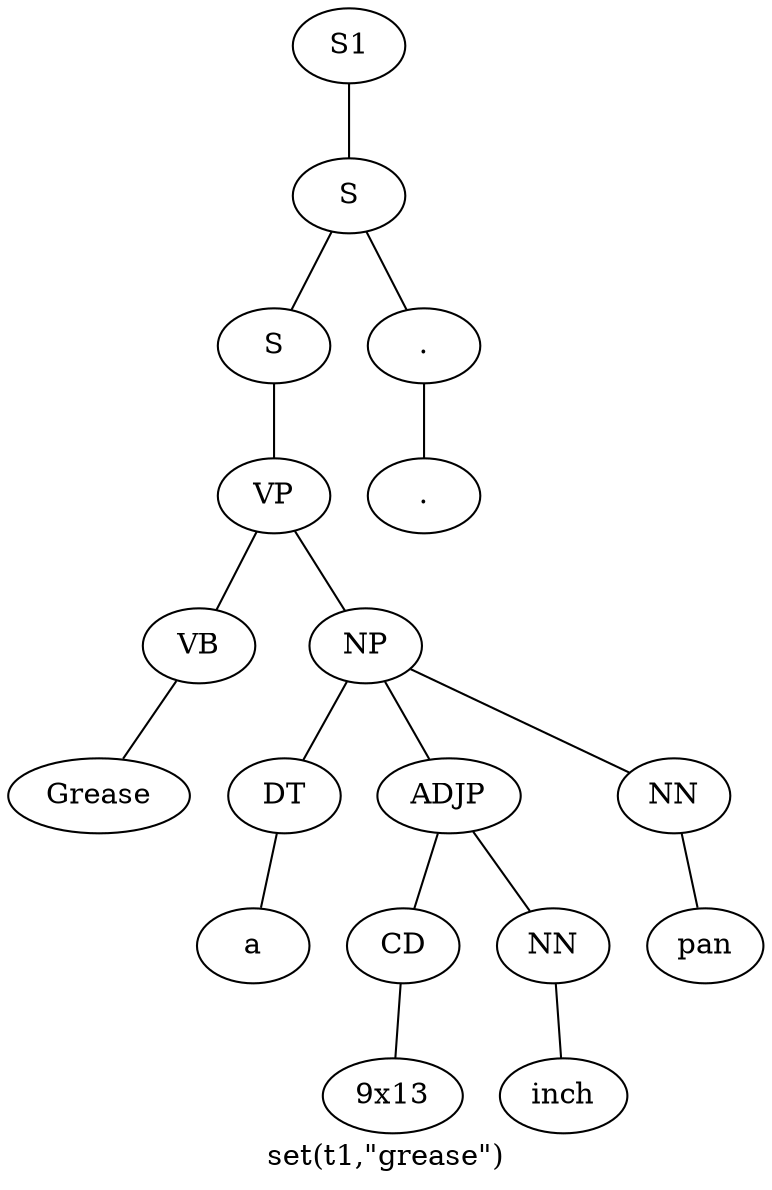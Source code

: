 graph SyntaxGraph {
	label = "set(t1,\"grease\")";
	Node0 [label="S1"];
	Node1 [label="S"];
	Node2 [label="S"];
	Node3 [label="VP"];
	Node4 [label="VB"];
	Node5 [label="Grease"];
	Node6 [label="NP"];
	Node7 [label="DT"];
	Node8 [label="a"];
	Node9 [label="ADJP"];
	Node10 [label="CD"];
	Node11 [label="9x13"];
	Node12 [label="NN"];
	Node13 [label="inch"];
	Node14 [label="NN"];
	Node15 [label="pan"];
	Node16 [label="."];
	Node17 [label="."];

	Node0 -- Node1;
	Node1 -- Node2;
	Node1 -- Node16;
	Node2 -- Node3;
	Node3 -- Node4;
	Node3 -- Node6;
	Node4 -- Node5;
	Node6 -- Node7;
	Node6 -- Node9;
	Node6 -- Node14;
	Node7 -- Node8;
	Node9 -- Node10;
	Node9 -- Node12;
	Node10 -- Node11;
	Node12 -- Node13;
	Node14 -- Node15;
	Node16 -- Node17;
}